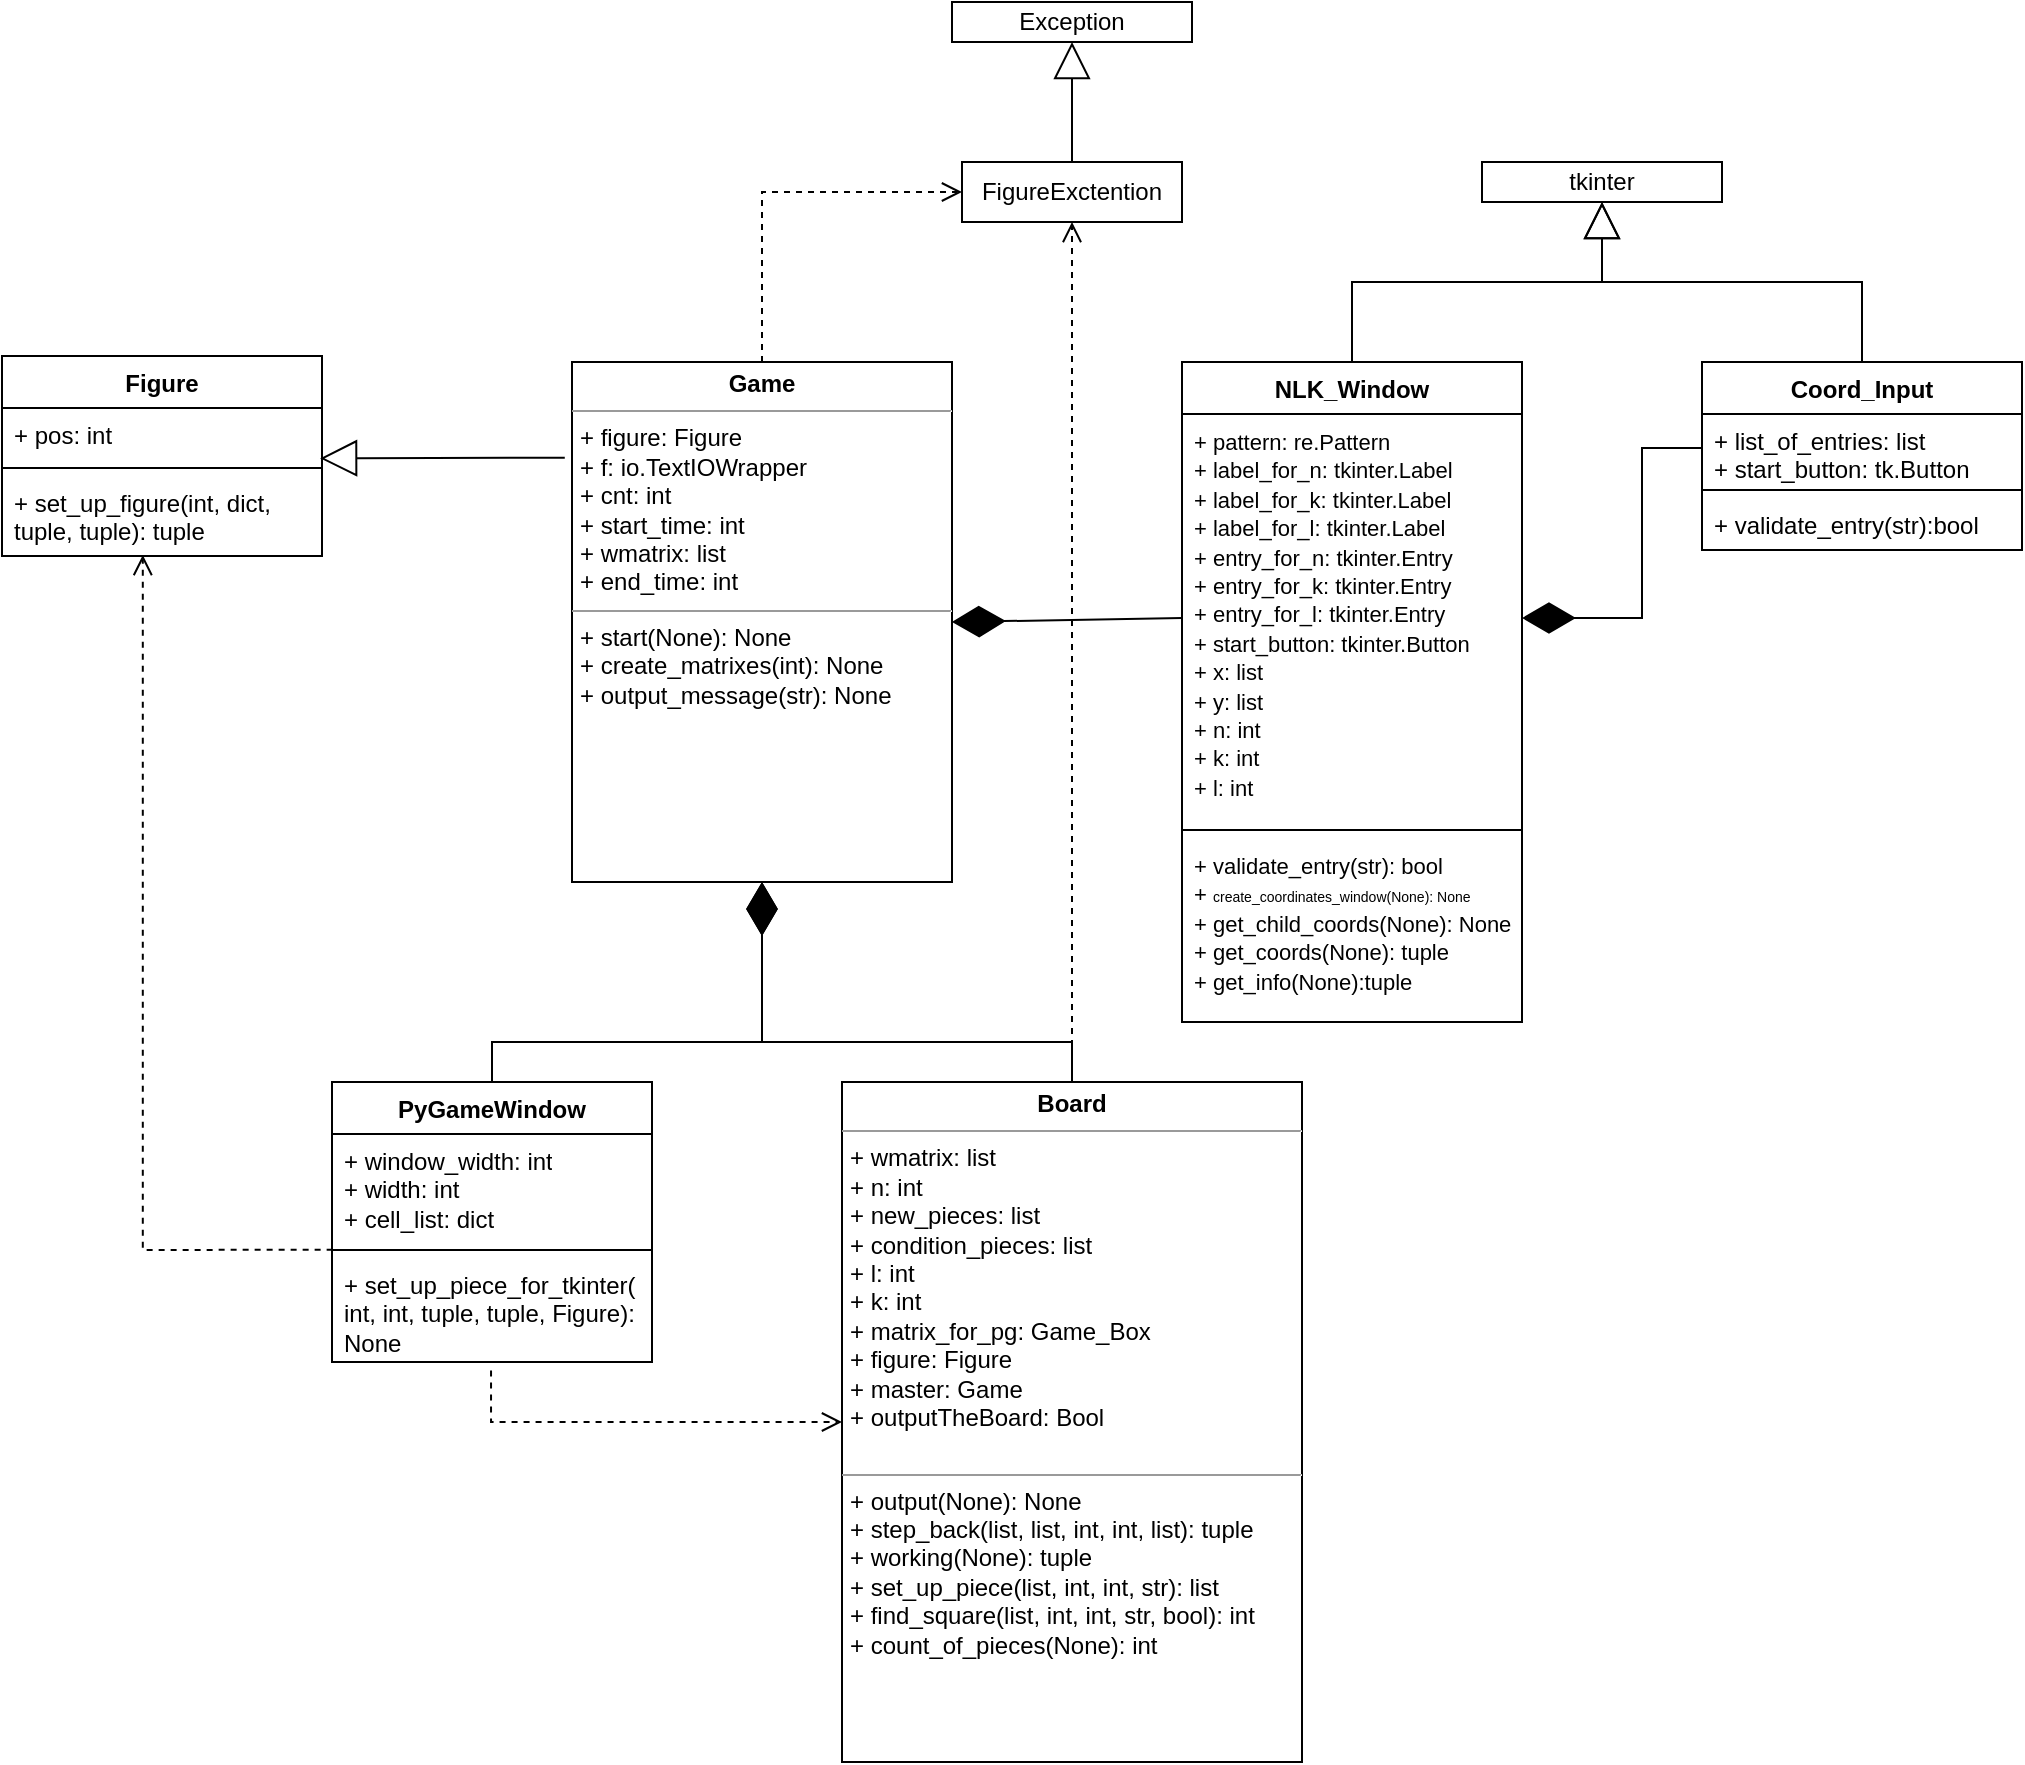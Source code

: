 <mxfile version="21.2.3" type="device">
  <diagram id="C5RBs43oDa-KdzZeNtuy" name="Page-1">
    <mxGraphModel dx="1843" dy="2046" grid="1" gridSize="10" guides="1" tooltips="1" connect="1" arrows="1" fold="1" page="1" pageScale="1" pageWidth="827" pageHeight="1169" math="0" shadow="0">
      <root>
        <mxCell id="WIyWlLk6GJQsqaUBKTNV-0" />
        <mxCell id="WIyWlLk6GJQsqaUBKTNV-1" parent="WIyWlLk6GJQsqaUBKTNV-0" />
        <mxCell id="FZNYbojuYr9wh-CyyJyE-0" value="&lt;p style=&quot;margin:0px;margin-top:4px;text-align:center;&quot;&gt;&lt;b&gt;Game&lt;/b&gt;&lt;/p&gt;&lt;hr size=&quot;1&quot;&gt;&lt;p style=&quot;margin:0px;margin-left:4px;&quot;&gt;+ figure: Figure&lt;/p&gt;&lt;p style=&quot;margin:0px;margin-left:4px;&quot;&gt;+ f: io.TextIOWrapper&lt;/p&gt;&lt;p style=&quot;margin:0px;margin-left:4px;&quot;&gt;+ cnt: int&lt;/p&gt;&lt;p style=&quot;margin:0px;margin-left:4px;&quot;&gt;+ start_time: int&lt;/p&gt;&lt;p style=&quot;margin:0px;margin-left:4px;&quot;&gt;+ wmatrix: list&lt;/p&gt;&lt;p style=&quot;margin:0px;margin-left:4px;&quot;&gt;+ end_time: int&lt;/p&gt;&lt;hr size=&quot;1&quot;&gt;&lt;p style=&quot;margin:0px;margin-left:4px;&quot;&gt;+ start(None): None&lt;/p&gt;&lt;p style=&quot;margin:0px;margin-left:4px;&quot;&gt;+ create_matrixes(int): None&lt;/p&gt;&lt;p style=&quot;margin:0px;margin-left:4px;&quot;&gt;+ output_message(str): None&lt;/p&gt;&lt;p style=&quot;margin:0px;margin-left:4px;&quot;&gt;&lt;br&gt;&lt;/p&gt;" style="verticalAlign=top;align=left;overflow=fill;fontSize=12;fontFamily=Helvetica;html=1;whiteSpace=wrap;" vertex="1" parent="WIyWlLk6GJQsqaUBKTNV-1">
          <mxGeometry x="395" y="60" width="190" height="260" as="geometry" />
        </mxCell>
        <mxCell id="FZNYbojuYr9wh-CyyJyE-1" value="&lt;p style=&quot;margin:0px;margin-top:4px;text-align:center;&quot;&gt;&lt;b&gt;Board&lt;/b&gt;&lt;/p&gt;&lt;hr size=&quot;1&quot;&gt;&lt;p style=&quot;margin:0px;margin-left:4px;&quot;&gt;+ wmatrix: list&lt;/p&gt;&lt;p style=&quot;margin:0px;margin-left:4px;&quot;&gt;+ n: int&lt;/p&gt;&lt;p style=&quot;margin:0px;margin-left:4px;&quot;&gt;+ new_pieces: list&lt;/p&gt;&lt;p style=&quot;margin:0px;margin-left:4px;&quot;&gt;+ condition_pieces: list&lt;/p&gt;&lt;p style=&quot;margin:0px;margin-left:4px;&quot;&gt;+ l: int&lt;/p&gt;&lt;p style=&quot;margin:0px;margin-left:4px;&quot;&gt;+ k: int&lt;/p&gt;&lt;p style=&quot;margin:0px;margin-left:4px;&quot;&gt;+ matrix_for_pg: Game_Box&lt;/p&gt;&lt;p style=&quot;margin:0px;margin-left:4px;&quot;&gt;+ figure: Figure&lt;/p&gt;&lt;p style=&quot;margin:0px;margin-left:4px;&quot;&gt;+ master: Game&lt;/p&gt;&lt;p style=&quot;margin:0px;margin-left:4px;&quot;&gt;+ outputTheBoard: Bool&lt;/p&gt;&lt;p style=&quot;margin:0px;margin-left:4px;&quot;&gt;&lt;br&gt;&lt;/p&gt;&lt;hr size=&quot;1&quot;&gt;&lt;p style=&quot;margin:0px;margin-left:4px;&quot;&gt;+ output(None): None&lt;/p&gt;&lt;p style=&quot;margin:0px;margin-left:4px;&quot;&gt;+ step_back(list, list, int, int, list): tuple&lt;/p&gt;&lt;p style=&quot;margin:0px;margin-left:4px;&quot;&gt;+ working(None): tuple&lt;/p&gt;&lt;p style=&quot;margin:0px;margin-left:4px;&quot;&gt;+ set_up_piece(list, int, int, str): list&lt;/p&gt;&lt;p style=&quot;margin:0px;margin-left:4px;&quot;&gt;+ find_square(list, int, int, str, bool): int&lt;/p&gt;&lt;p style=&quot;margin:0px;margin-left:4px;&quot;&gt;+ count_of_pieces(None): int&lt;/p&gt;" style="verticalAlign=top;align=left;overflow=fill;fontSize=12;fontFamily=Helvetica;html=1;whiteSpace=wrap;" vertex="1" parent="WIyWlLk6GJQsqaUBKTNV-1">
          <mxGeometry x="530" y="420" width="230" height="340" as="geometry" />
        </mxCell>
        <mxCell id="FZNYbojuYr9wh-CyyJyE-2" value="" style="endArrow=diamondThin;endFill=1;endSize=24;html=1;rounded=0;exitX=0.5;exitY=0;exitDx=0;exitDy=0;entryX=0.5;entryY=1;entryDx=0;entryDy=0;" edge="1" parent="WIyWlLk6GJQsqaUBKTNV-1" source="FZNYbojuYr9wh-CyyJyE-12" target="FZNYbojuYr9wh-CyyJyE-0">
          <mxGeometry width="160" relative="1" as="geometry">
            <mxPoint x="350" y="420" as="sourcePoint" />
            <mxPoint x="485" y="320" as="targetPoint" />
            <Array as="points">
              <mxPoint x="355" y="400" />
              <mxPoint x="490" y="400" />
            </Array>
          </mxGeometry>
        </mxCell>
        <mxCell id="FZNYbojuYr9wh-CyyJyE-4" value="NLK_Window&lt;br&gt;" style="swimlane;fontStyle=1;align=center;verticalAlign=top;childLayout=stackLayout;horizontal=1;startSize=26;horizontalStack=0;resizeParent=1;resizeParentMax=0;resizeLast=0;collapsible=1;marginBottom=0;whiteSpace=wrap;html=1;" vertex="1" parent="WIyWlLk6GJQsqaUBKTNV-1">
          <mxGeometry x="700" y="60" width="170" height="330" as="geometry" />
        </mxCell>
        <mxCell id="FZNYbojuYr9wh-CyyJyE-5" value="&lt;font style=&quot;font-size: 11px;&quot;&gt;+ pattern: re.Pattern&lt;br&gt;+ label_for_n: tkinter.Label&lt;br&gt;+ label_for_k: tkinter.Label&lt;br&gt;+ label_for_l: tkinter.Label&lt;br&gt;+ entry_for_n: tkinter.Entry&lt;br&gt;+ entry_for_k: tkinter.Entry&lt;br&gt;+ entry_for_l: tkinter.Entry&lt;br&gt;+ start_button: tkinter.Button&lt;br&gt;+ x: list&lt;br&gt;+ y: list&lt;br&gt;+ n: int&lt;br&gt;+ k: int&lt;br&gt;+ l: int&lt;br&gt;&lt;/font&gt;" style="text;strokeColor=none;fillColor=none;align=left;verticalAlign=top;spacingLeft=4;spacingRight=4;overflow=hidden;rotatable=0;points=[[0,0.5],[1,0.5]];portConstraint=eastwest;whiteSpace=wrap;html=1;" vertex="1" parent="FZNYbojuYr9wh-CyyJyE-4">
          <mxGeometry y="26" width="170" height="204" as="geometry" />
        </mxCell>
        <mxCell id="FZNYbojuYr9wh-CyyJyE-6" value="" style="line;strokeWidth=1;fillColor=none;align=left;verticalAlign=middle;spacingTop=-1;spacingLeft=3;spacingRight=3;rotatable=0;labelPosition=right;points=[];portConstraint=eastwest;strokeColor=inherit;" vertex="1" parent="FZNYbojuYr9wh-CyyJyE-4">
          <mxGeometry y="230" width="170" height="8" as="geometry" />
        </mxCell>
        <mxCell id="FZNYbojuYr9wh-CyyJyE-7" value="&lt;font style=&quot;font-size: 11px;&quot;&gt;+ validate_entry(str): bool&lt;br&gt;&lt;/font&gt;&lt;font style=&quot;&quot;&gt;&lt;font style=&quot;font-size: 11px;&quot;&gt;+&amp;nbsp;&lt;/font&gt;&lt;span style=&quot;font-size: 7px;&quot;&gt;create_coordinates_window(None): None&lt;/span&gt;&lt;br&gt;&lt;font style=&quot;font-size: 11px;&quot;&gt;+ get_child_coords(None): None&lt;br&gt;&lt;/font&gt;&lt;font style=&quot;font-size: 11px;&quot;&gt;+ get_coords(None): tuple&lt;br&gt;&lt;/font&gt;&lt;font style=&quot;font-size: 11px;&quot;&gt;+ get_info(None):tuple&lt;/font&gt;&lt;br&gt;&lt;/font&gt;" style="text;strokeColor=none;fillColor=none;align=left;verticalAlign=top;spacingLeft=4;spacingRight=4;overflow=hidden;rotatable=0;points=[[0,0.5],[1,0.5]];portConstraint=eastwest;whiteSpace=wrap;html=1;" vertex="1" parent="FZNYbojuYr9wh-CyyJyE-4">
          <mxGeometry y="238" width="170" height="92" as="geometry" />
        </mxCell>
        <mxCell id="FZNYbojuYr9wh-CyyJyE-8" value="Coord_Input" style="swimlane;fontStyle=1;align=center;verticalAlign=top;childLayout=stackLayout;horizontal=1;startSize=26;horizontalStack=0;resizeParent=1;resizeParentMax=0;resizeLast=0;collapsible=1;marginBottom=0;whiteSpace=wrap;html=1;" vertex="1" parent="WIyWlLk6GJQsqaUBKTNV-1">
          <mxGeometry x="960" y="60" width="160" height="94" as="geometry" />
        </mxCell>
        <mxCell id="FZNYbojuYr9wh-CyyJyE-9" value="+ list_of_entries: list&lt;br&gt;+ start_button: tk.Button&lt;br&gt;" style="text;strokeColor=none;fillColor=none;align=left;verticalAlign=top;spacingLeft=4;spacingRight=4;overflow=hidden;rotatable=0;points=[[0,0.5],[1,0.5]];portConstraint=eastwest;whiteSpace=wrap;html=1;" vertex="1" parent="FZNYbojuYr9wh-CyyJyE-8">
          <mxGeometry y="26" width="160" height="34" as="geometry" />
        </mxCell>
        <mxCell id="FZNYbojuYr9wh-CyyJyE-10" value="" style="line;strokeWidth=1;fillColor=none;align=left;verticalAlign=middle;spacingTop=-1;spacingLeft=3;spacingRight=3;rotatable=0;labelPosition=right;points=[];portConstraint=eastwest;strokeColor=inherit;" vertex="1" parent="FZNYbojuYr9wh-CyyJyE-8">
          <mxGeometry y="60" width="160" height="8" as="geometry" />
        </mxCell>
        <mxCell id="FZNYbojuYr9wh-CyyJyE-11" value="+ validate_entry(str):bool" style="text;strokeColor=none;fillColor=none;align=left;verticalAlign=top;spacingLeft=4;spacingRight=4;overflow=hidden;rotatable=0;points=[[0,0.5],[1,0.5]];portConstraint=eastwest;whiteSpace=wrap;html=1;" vertex="1" parent="FZNYbojuYr9wh-CyyJyE-8">
          <mxGeometry y="68" width="160" height="26" as="geometry" />
        </mxCell>
        <mxCell id="FZNYbojuYr9wh-CyyJyE-12" value="PyGameWindow" style="swimlane;fontStyle=1;align=center;verticalAlign=top;childLayout=stackLayout;horizontal=1;startSize=26;horizontalStack=0;resizeParent=1;resizeParentMax=0;resizeLast=0;collapsible=1;marginBottom=0;whiteSpace=wrap;html=1;" vertex="1" parent="WIyWlLk6GJQsqaUBKTNV-1">
          <mxGeometry x="275" y="420" width="160" height="140" as="geometry" />
        </mxCell>
        <mxCell id="FZNYbojuYr9wh-CyyJyE-13" value="+ window_width: int&lt;br&gt;+ width: int&lt;br&gt;+ cell_list: dict" style="text;strokeColor=none;fillColor=none;align=left;verticalAlign=top;spacingLeft=4;spacingRight=4;overflow=hidden;rotatable=0;points=[[0,0.5],[1,0.5]];portConstraint=eastwest;whiteSpace=wrap;html=1;" vertex="1" parent="FZNYbojuYr9wh-CyyJyE-12">
          <mxGeometry y="26" width="160" height="54" as="geometry" />
        </mxCell>
        <mxCell id="FZNYbojuYr9wh-CyyJyE-14" value="" style="line;strokeWidth=1;fillColor=none;align=left;verticalAlign=middle;spacingTop=-1;spacingLeft=3;spacingRight=3;rotatable=0;labelPosition=right;points=[];portConstraint=eastwest;strokeColor=inherit;" vertex="1" parent="FZNYbojuYr9wh-CyyJyE-12">
          <mxGeometry y="80" width="160" height="8" as="geometry" />
        </mxCell>
        <mxCell id="FZNYbojuYr9wh-CyyJyE-15" value="+ set_up_piece_for_tkinter(&lt;br&gt;int, int, tuple, tuple, Figure): None" style="text;strokeColor=none;fillColor=none;align=left;verticalAlign=top;spacingLeft=4;spacingRight=4;overflow=hidden;rotatable=0;points=[[0,0.5],[1,0.5]];portConstraint=eastwest;whiteSpace=wrap;html=1;" vertex="1" parent="FZNYbojuYr9wh-CyyJyE-12">
          <mxGeometry y="88" width="160" height="52" as="geometry" />
        </mxCell>
        <mxCell id="FZNYbojuYr9wh-CyyJyE-16" value="Figure" style="swimlane;fontStyle=1;align=center;verticalAlign=top;childLayout=stackLayout;horizontal=1;startSize=26;horizontalStack=0;resizeParent=1;resizeParentMax=0;resizeLast=0;collapsible=1;marginBottom=0;whiteSpace=wrap;html=1;" vertex="1" parent="WIyWlLk6GJQsqaUBKTNV-1">
          <mxGeometry x="110" y="57" width="160" height="100" as="geometry" />
        </mxCell>
        <mxCell id="FZNYbojuYr9wh-CyyJyE-17" value="+ pos: int" style="text;strokeColor=none;fillColor=none;align=left;verticalAlign=top;spacingLeft=4;spacingRight=4;overflow=hidden;rotatable=0;points=[[0,0.5],[1,0.5]];portConstraint=eastwest;whiteSpace=wrap;html=1;" vertex="1" parent="FZNYbojuYr9wh-CyyJyE-16">
          <mxGeometry y="26" width="160" height="26" as="geometry" />
        </mxCell>
        <mxCell id="FZNYbojuYr9wh-CyyJyE-18" value="" style="line;strokeWidth=1;fillColor=none;align=left;verticalAlign=middle;spacingTop=-1;spacingLeft=3;spacingRight=3;rotatable=0;labelPosition=right;points=[];portConstraint=eastwest;strokeColor=inherit;" vertex="1" parent="FZNYbojuYr9wh-CyyJyE-16">
          <mxGeometry y="52" width="160" height="8" as="geometry" />
        </mxCell>
        <mxCell id="FZNYbojuYr9wh-CyyJyE-19" value="+ set_up_figure(int, dict, tuple, tuple): tuple" style="text;strokeColor=none;fillColor=none;align=left;verticalAlign=top;spacingLeft=4;spacingRight=4;overflow=hidden;rotatable=0;points=[[0,0.5],[1,0.5]];portConstraint=eastwest;whiteSpace=wrap;html=1;" vertex="1" parent="FZNYbojuYr9wh-CyyJyE-16">
          <mxGeometry y="60" width="160" height="40" as="geometry" />
        </mxCell>
        <mxCell id="FZNYbojuYr9wh-CyyJyE-33" value="FigureExctention" style="html=1;whiteSpace=wrap;" vertex="1" parent="WIyWlLk6GJQsqaUBKTNV-1">
          <mxGeometry x="590" y="-40" width="110" height="30" as="geometry" />
        </mxCell>
        <mxCell id="FZNYbojuYr9wh-CyyJyE-34" value="Exception&lt;br&gt;" style="whiteSpace=wrap;html=1;" vertex="1" parent="WIyWlLk6GJQsqaUBKTNV-1">
          <mxGeometry x="585" y="-120" width="120" height="20" as="geometry" />
        </mxCell>
        <mxCell id="FZNYbojuYr9wh-CyyJyE-35" value="tkinter" style="whiteSpace=wrap;html=1;" vertex="1" parent="WIyWlLk6GJQsqaUBKTNV-1">
          <mxGeometry x="850" y="-40" width="120" height="20" as="geometry" />
        </mxCell>
        <mxCell id="FZNYbojuYr9wh-CyyJyE-44" value="" style="endArrow=diamondThin;endFill=1;endSize=24;html=1;rounded=0;entryX=1;entryY=0.5;entryDx=0;entryDy=0;exitX=0;exitY=0.5;exitDx=0;exitDy=0;" edge="1" parent="WIyWlLk6GJQsqaUBKTNV-1" source="FZNYbojuYr9wh-CyyJyE-5" target="FZNYbojuYr9wh-CyyJyE-0">
          <mxGeometry width="160" relative="1" as="geometry">
            <mxPoint x="720" y="200" as="sourcePoint" />
            <mxPoint x="880" y="200" as="targetPoint" />
          </mxGeometry>
        </mxCell>
        <mxCell id="FZNYbojuYr9wh-CyyJyE-45" value="" style="endArrow=diamondThin;endFill=1;endSize=24;html=1;rounded=0;entryX=1;entryY=0.5;entryDx=0;entryDy=0;exitX=0;exitY=0.5;exitDx=0;exitDy=0;" edge="1" parent="WIyWlLk6GJQsqaUBKTNV-1" source="FZNYbojuYr9wh-CyyJyE-9" target="FZNYbojuYr9wh-CyyJyE-5">
          <mxGeometry width="160" relative="1" as="geometry">
            <mxPoint x="880" y="230" as="sourcePoint" />
            <mxPoint x="1040" y="230" as="targetPoint" />
            <Array as="points">
              <mxPoint x="930" y="103" />
              <mxPoint x="930" y="188" />
            </Array>
          </mxGeometry>
        </mxCell>
        <mxCell id="FZNYbojuYr9wh-CyyJyE-51" value="" style="endArrow=block;endSize=16;endFill=0;html=1;rounded=0;exitX=0.5;exitY=0;exitDx=0;exitDy=0;entryX=0.5;entryY=1;entryDx=0;entryDy=0;" edge="1" parent="WIyWlLk6GJQsqaUBKTNV-1" source="FZNYbojuYr9wh-CyyJyE-4" target="FZNYbojuYr9wh-CyyJyE-35">
          <mxGeometry x="-0.61" y="53" width="160" relative="1" as="geometry">
            <mxPoint x="880" y="20" as="sourcePoint" />
            <mxPoint x="1040" y="20" as="targetPoint" />
            <Array as="points">
              <mxPoint x="785" y="20" />
              <mxPoint x="910" y="20" />
            </Array>
            <mxPoint x="-35" y="13" as="offset" />
          </mxGeometry>
        </mxCell>
        <mxCell id="FZNYbojuYr9wh-CyyJyE-52" value="" style="endArrow=block;endSize=16;endFill=0;html=1;rounded=0;exitX=0.5;exitY=0;exitDx=0;exitDy=0;entryX=0.5;entryY=1;entryDx=0;entryDy=0;" edge="1" parent="WIyWlLk6GJQsqaUBKTNV-1" source="FZNYbojuYr9wh-CyyJyE-8" target="FZNYbojuYr9wh-CyyJyE-35">
          <mxGeometry x="-0.61" y="53" width="160" relative="1" as="geometry">
            <mxPoint x="795" y="70" as="sourcePoint" />
            <mxPoint x="920" y="-10" as="targetPoint" />
            <Array as="points">
              <mxPoint x="1040" y="20" />
              <mxPoint x="910" y="20" />
            </Array>
            <mxPoint x="-35" y="13" as="offset" />
          </mxGeometry>
        </mxCell>
        <mxCell id="FZNYbojuYr9wh-CyyJyE-53" value="" style="endArrow=diamondThin;endFill=1;endSize=24;html=1;rounded=0;entryX=0.5;entryY=1;entryDx=0;entryDy=0;exitX=0.5;exitY=0;exitDx=0;exitDy=0;" edge="1" parent="WIyWlLk6GJQsqaUBKTNV-1" source="FZNYbojuYr9wh-CyyJyE-1" target="FZNYbojuYr9wh-CyyJyE-0">
          <mxGeometry width="160" relative="1" as="geometry">
            <mxPoint x="650" y="420" as="sourcePoint" />
            <mxPoint x="495" y="330" as="targetPoint" />
            <Array as="points">
              <mxPoint x="645" y="400" />
              <mxPoint x="490" y="400" />
            </Array>
          </mxGeometry>
        </mxCell>
        <mxCell id="FZNYbojuYr9wh-CyyJyE-57" value="" style="html=1;verticalAlign=bottom;endArrow=open;dashed=1;endSize=8;edgeStyle=elbowEdgeStyle;elbow=vertical;curved=0;rounded=0;exitX=0.497;exitY=1.082;exitDx=0;exitDy=0;exitPerimeter=0;entryX=0;entryY=0.5;entryDx=0;entryDy=0;" edge="1" parent="WIyWlLk6GJQsqaUBKTNV-1" source="FZNYbojuYr9wh-CyyJyE-15" target="FZNYbojuYr9wh-CyyJyE-1">
          <mxGeometry relative="1" as="geometry">
            <mxPoint x="620" y="550" as="sourcePoint" />
            <mxPoint x="520" y="620" as="targetPoint" />
            <Array as="points">
              <mxPoint x="330" y="590" />
            </Array>
          </mxGeometry>
        </mxCell>
        <mxCell id="FZNYbojuYr9wh-CyyJyE-58" value="" style="endArrow=block;endSize=16;endFill=0;html=1;rounded=0;entryX=0.994;entryY=0.968;entryDx=0;entryDy=0;entryPerimeter=0;exitX=-0.019;exitY=0.184;exitDx=0;exitDy=0;exitPerimeter=0;" edge="1" parent="WIyWlLk6GJQsqaUBKTNV-1" source="FZNYbojuYr9wh-CyyJyE-0" target="FZNYbojuYr9wh-CyyJyE-17">
          <mxGeometry x="-0.046" y="12" width="160" relative="1" as="geometry">
            <mxPoint x="530" y="230" as="sourcePoint" />
            <mxPoint x="690" y="230" as="targetPoint" />
            <mxPoint as="offset" />
          </mxGeometry>
        </mxCell>
        <mxCell id="FZNYbojuYr9wh-CyyJyE-60" value="" style="html=1;verticalAlign=bottom;endArrow=open;dashed=1;endSize=8;edgeStyle=elbowEdgeStyle;elbow=vertical;curved=0;rounded=0;entryX=0.44;entryY=0.988;entryDx=0;entryDy=0;entryPerimeter=0;exitX=0.002;exitY=-0.08;exitDx=0;exitDy=0;exitPerimeter=0;" edge="1" parent="WIyWlLk6GJQsqaUBKTNV-1" source="FZNYbojuYr9wh-CyyJyE-15" target="FZNYbojuYr9wh-CyyJyE-19">
          <mxGeometry relative="1" as="geometry">
            <mxPoint x="500" y="310" as="sourcePoint" />
            <mxPoint x="420" y="310" as="targetPoint" />
            <Array as="points">
              <mxPoint x="150" y="504" />
            </Array>
          </mxGeometry>
        </mxCell>
        <mxCell id="FZNYbojuYr9wh-CyyJyE-61" value="" style="endArrow=block;endSize=16;endFill=0;html=1;rounded=0;exitX=0.5;exitY=0;exitDx=0;exitDy=0;entryX=0.5;entryY=1;entryDx=0;entryDy=0;" edge="1" parent="WIyWlLk6GJQsqaUBKTNV-1" source="FZNYbojuYr9wh-CyyJyE-33" target="FZNYbojuYr9wh-CyyJyE-34">
          <mxGeometry x="-0.61" y="53" width="160" relative="1" as="geometry">
            <mxPoint x="635" y="-40" as="sourcePoint" />
            <mxPoint x="635" y="-90" as="targetPoint" />
            <Array as="points">
              <mxPoint x="645" y="-70" />
            </Array>
            <mxPoint x="-35" y="13" as="offset" />
          </mxGeometry>
        </mxCell>
        <mxCell id="FZNYbojuYr9wh-CyyJyE-65" value="" style="html=1;verticalAlign=bottom;endArrow=open;dashed=1;endSize=8;edgeStyle=elbowEdgeStyle;elbow=vertical;curved=0;rounded=0;entryX=0;entryY=0.5;entryDx=0;entryDy=0;exitX=0.5;exitY=0;exitDx=0;exitDy=0;" edge="1" parent="WIyWlLk6GJQsqaUBKTNV-1" source="FZNYbojuYr9wh-CyyJyE-0" target="FZNYbojuYr9wh-CyyJyE-33">
          <mxGeometry relative="1" as="geometry">
            <mxPoint x="510" y="300" as="sourcePoint" />
            <mxPoint x="80" y="164" as="targetPoint" />
            <Array as="points">
              <mxPoint x="540" y="-25" />
            </Array>
          </mxGeometry>
        </mxCell>
        <mxCell id="FZNYbojuYr9wh-CyyJyE-67" value="" style="html=1;verticalAlign=bottom;endArrow=open;dashed=1;endSize=8;edgeStyle=elbowEdgeStyle;elbow=vertical;curved=0;rounded=0;entryX=0.5;entryY=1;entryDx=0;entryDy=0;" edge="1" parent="WIyWlLk6GJQsqaUBKTNV-1" target="FZNYbojuYr9wh-CyyJyE-33">
          <mxGeometry relative="1" as="geometry">
            <mxPoint x="645" y="420" as="sourcePoint" />
            <mxPoint x="655" as="targetPoint" />
            <Array as="points">
              <mxPoint x="655" y="290" />
              <mxPoint x="660" y="320" />
              <mxPoint x="560" y="260" />
            </Array>
          </mxGeometry>
        </mxCell>
      </root>
    </mxGraphModel>
  </diagram>
</mxfile>
